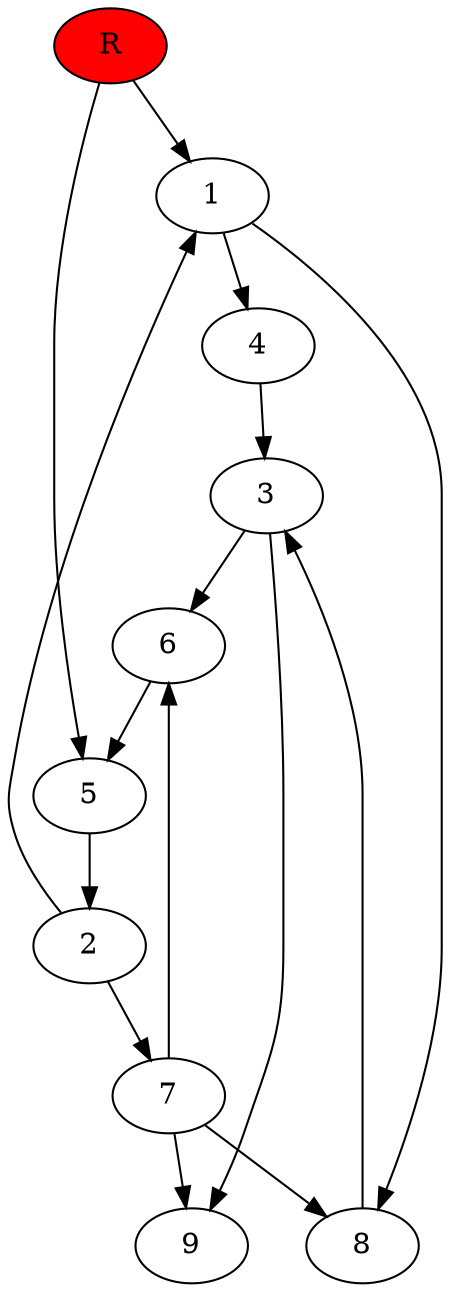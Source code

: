 digraph prb26528 {
	1
	2
	3
	4
	5
	6
	7
	8
	R [fillcolor="#ff0000" style=filled]
	1 -> 4
	1 -> 8
	2 -> 1
	2 -> 7
	3 -> 6
	3 -> 9
	4 -> 3
	5 -> 2
	6 -> 5
	7 -> 6
	7 -> 8
	7 -> 9
	8 -> 3
	R -> 1
	R -> 5
}
